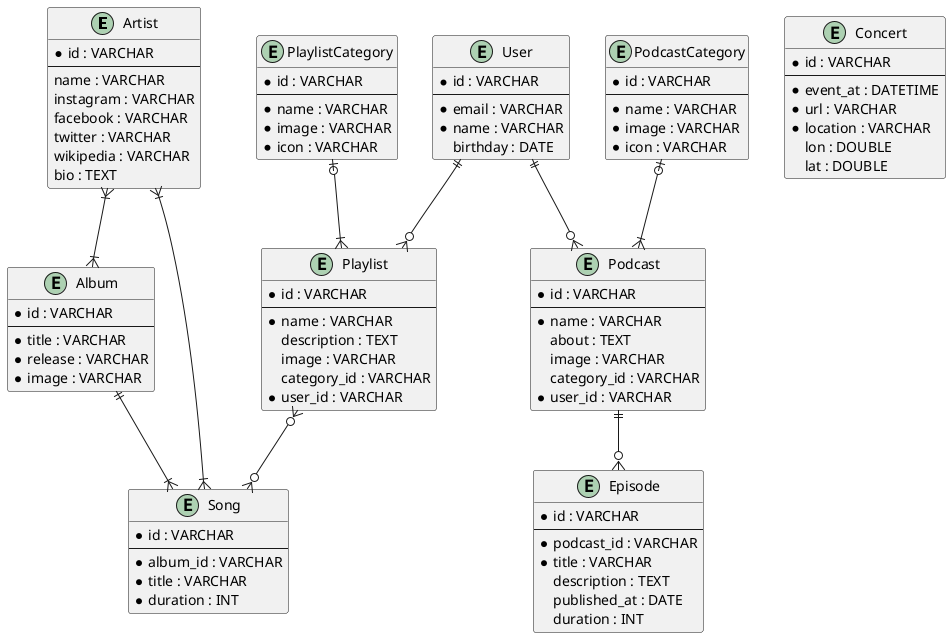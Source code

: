 @startuml
entity Artist{
    * id : VARCHAR
    --
    name : VARCHAR
    instagram : VARCHAR
    facebook : VARCHAR
    twitter : VARCHAR
    wikipedia : VARCHAR
    bio : TEXT
}

entity Album{
    * id : VARCHAR
    --
    * title : VARCHAR
    * release : VARCHAR
    * image : VARCHAR
}

entity Song{
    * id : VARCHAR
    --
    * album_id : VARCHAR
    * title : VARCHAR
    * duration : INT
}

entity PlaylistCategory{
    * id : VARCHAR
    --
    * name : VARCHAR
    * image : VARCHAR
    * icon : VARCHAR
}

entity Playlist{
    * id : VARCHAR
    --
    * name : VARCHAR
    description : TEXT
    image : VARCHAR
    category_id : VARCHAR
    *user_id : VARCHAR
}

entity PodcastCategory{
    * id : VARCHAR
    --
    * name : VARCHAR
    * image : VARCHAR
    * icon : VARCHAR
}

entity Podcast{
    * id : VARCHAR
    --
    * name : VARCHAR
    about : TEXT
    image : VARCHAR
    category_id : VARCHAR
    * user_id : VARCHAR
}

entity Episode{
    * id : VARCHAR
    --
    * podcast_id : VARCHAR
    * title : VARCHAR
    description : TEXT
    published_at : DATE
    duration : INT
}

entity User{
    * id : VARCHAR
    --
    * email : VARCHAR
    * name : VARCHAR
    birthday : DATE
}

entity Concert{
    * id : VARCHAR
    --
    * event_at : DATETIME
    * url : VARCHAR
    * location : VARCHAR
    lon : DOUBLE
    lat : DOUBLE
}

Artist }|--|{ Album

Album ||--|{ Song

Artist }|--|{ Song

PlaylistCategory |o--|{ Playlist

User ||--o{ Playlist

Playlist }o--o{ Song

PodcastCategory |o--|{ Podcast

User ||--o{ Podcast

Podcast ||--o{ Episode
@enduml